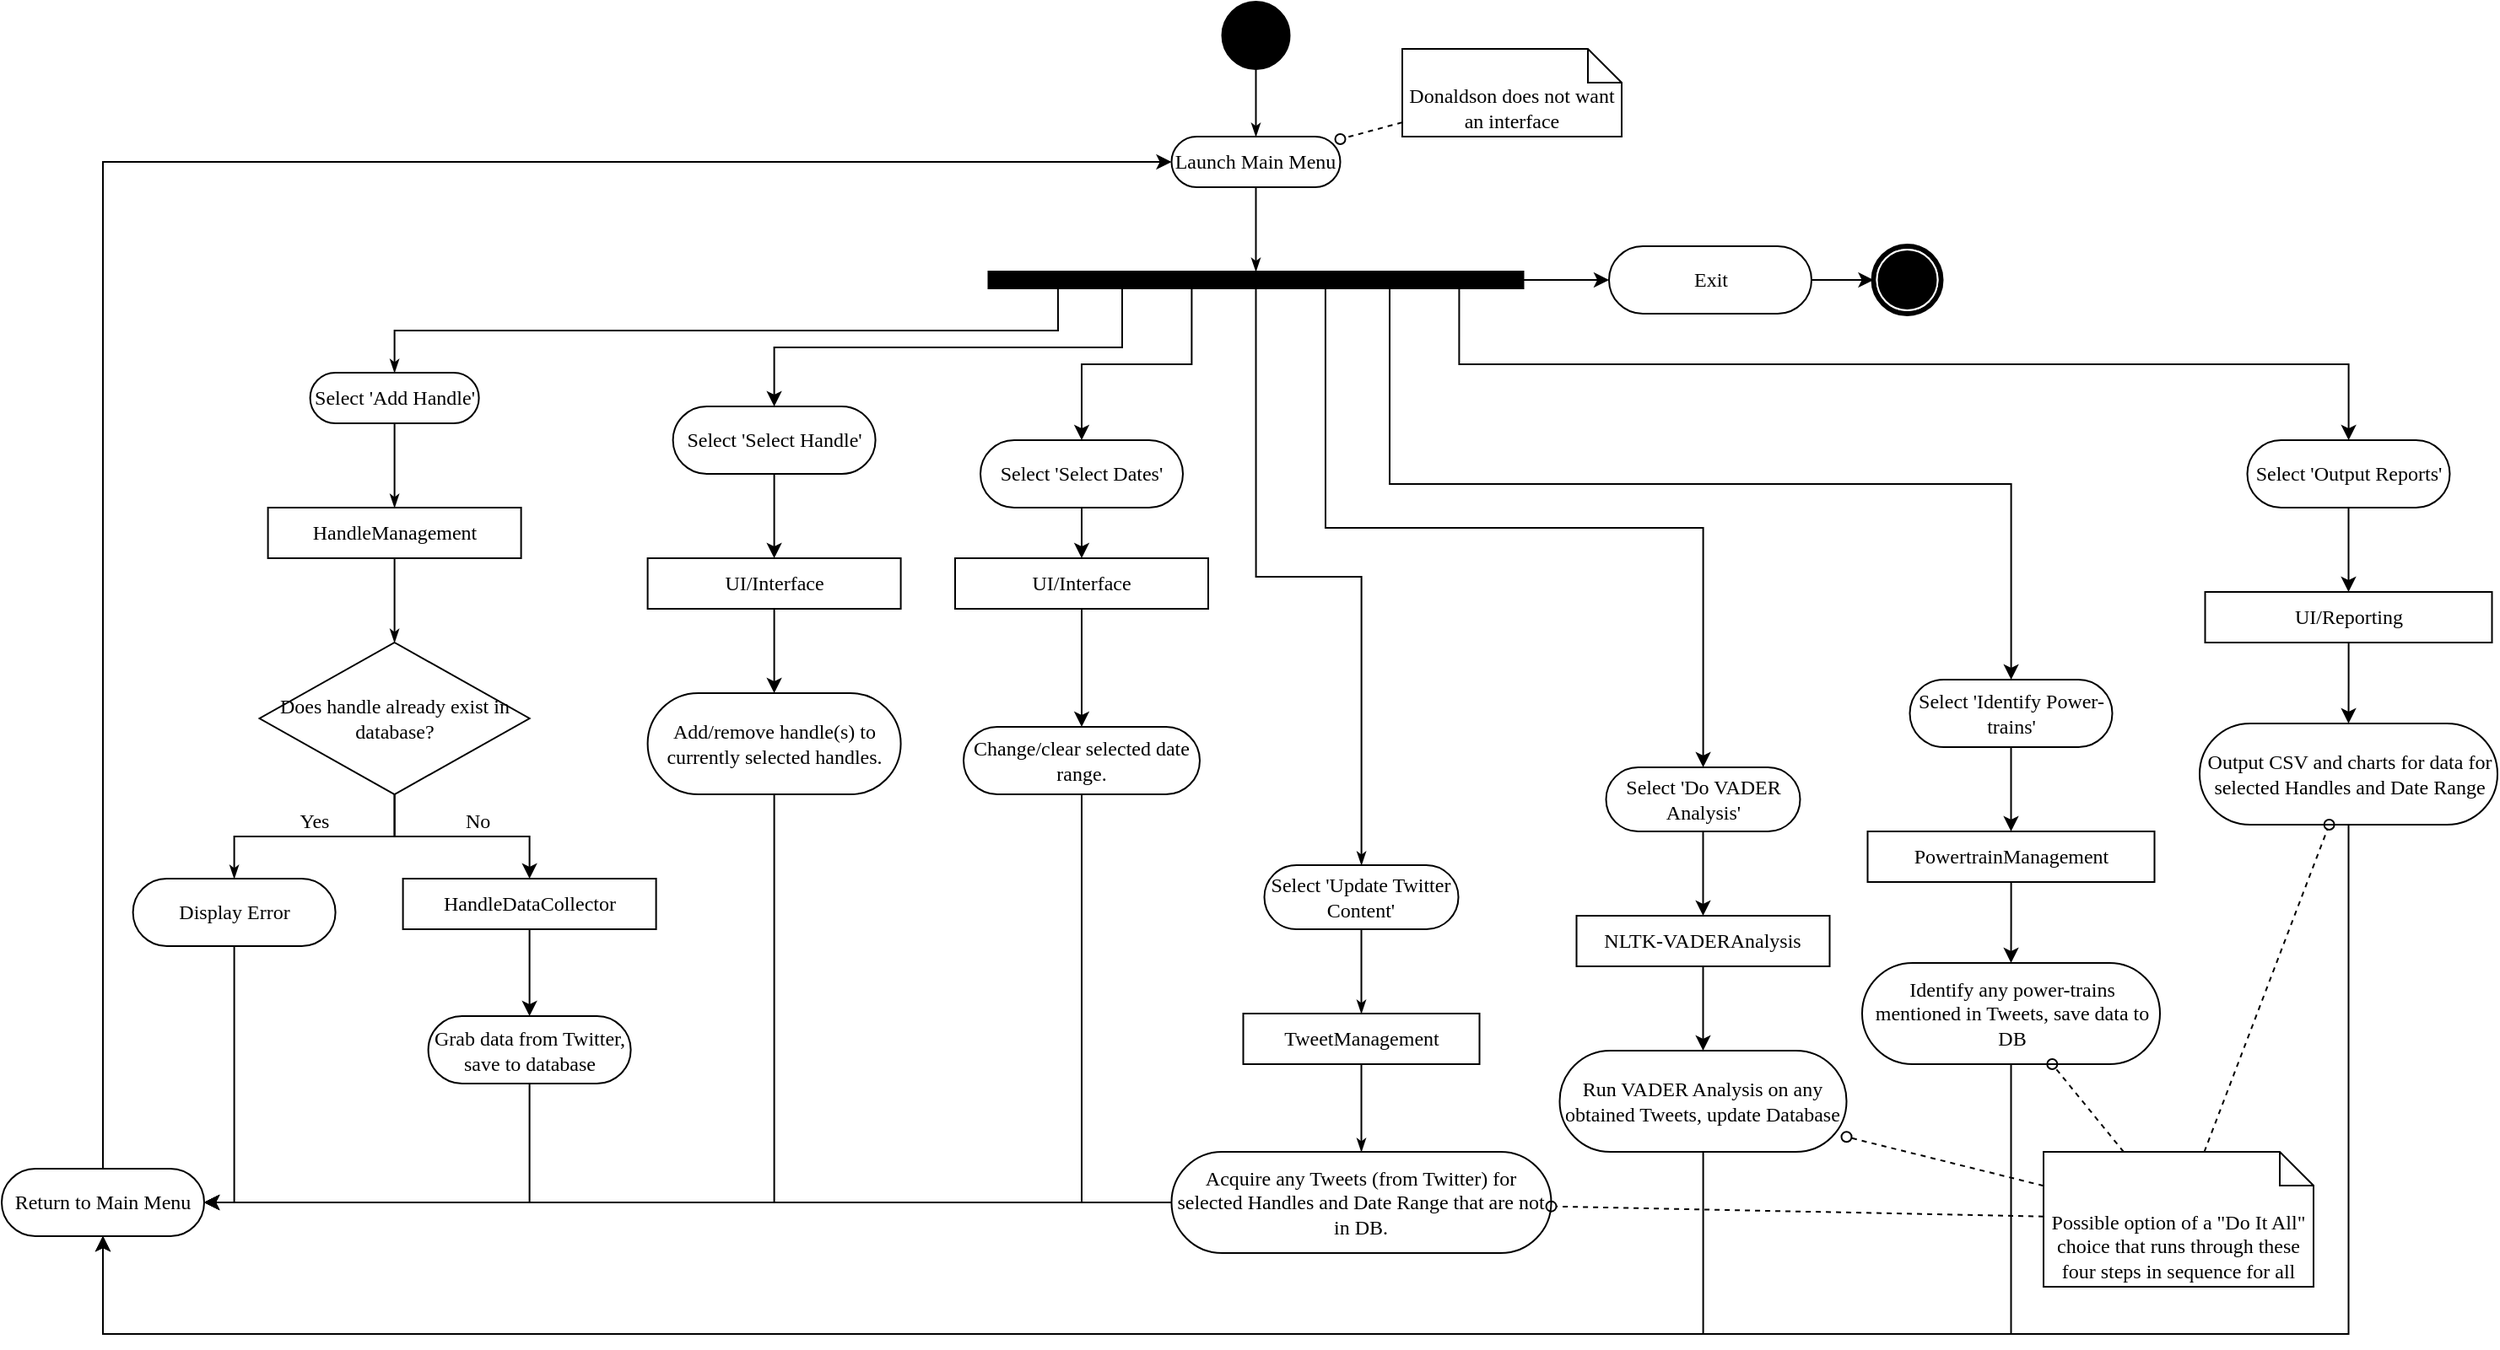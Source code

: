 <mxfile version="20.5.1" type="github">
  <diagram name="Page-1" id="e7e014a7-5840-1c2e-5031-d8a46d1fe8dd">
    <mxGraphModel dx="1673" dy="81" grid="1" gridSize="10" guides="1" tooltips="1" connect="1" arrows="1" fold="1" page="1" pageScale="1" pageWidth="1169" pageHeight="826" background="none" math="0" shadow="0">
      <root>
        <mxCell id="0" />
        <mxCell id="1" parent="0" />
        <mxCell id="K77NQn4tlEbst4PRUxcX-278" style="rounded=0;orthogonalLoop=1;jettySize=auto;html=1;fontFamily=Verdana;endArrow=oval;endFill=0;dashed=1;" edge="1" parent="1" source="K77NQn4tlEbst4PRUxcX-164" target="K77NQn4tlEbst4PRUxcX-174">
          <mxGeometry relative="1" as="geometry" />
        </mxCell>
        <mxCell id="K77NQn4tlEbst4PRUxcX-164" value="Donaldson does not want an interface" style="shape=note;whiteSpace=wrap;html=1;rounded=0;shadow=0;comic=0;labelBackgroundColor=none;strokeWidth=1;fontFamily=Verdana;fontSize=12;align=center;size=20;labelPosition=center;verticalLabelPosition=middle;verticalAlign=bottom;" vertex="1" parent="1">
          <mxGeometry x="970" y="988" width="130" height="52" as="geometry" />
        </mxCell>
        <mxCell id="K77NQn4tlEbst4PRUxcX-165" style="edgeStyle=orthogonalEdgeStyle;rounded=0;html=1;entryX=0.5;entryY=0;labelBackgroundColor=none;startArrow=none;startFill=0;startSize=5;endArrow=classicThin;endFill=1;endSize=5;jettySize=auto;orthogonalLoop=1;strokeWidth=1;fontFamily=Verdana;fontSize=12" edge="1" parent="1" source="K77NQn4tlEbst4PRUxcX-174" target="K77NQn4tlEbst4PRUxcX-200">
          <mxGeometry relative="1" as="geometry" />
        </mxCell>
        <mxCell id="K77NQn4tlEbst4PRUxcX-166" style="edgeStyle=orthogonalEdgeStyle;rounded=0;html=1;exitX=0.5;exitY=1;labelBackgroundColor=none;startArrow=none;startFill=0;startSize=5;endArrow=classicThin;endFill=1;endSize=5;jettySize=auto;orthogonalLoop=1;strokeWidth=1;fontFamily=Verdana;fontSize=12;exitDx=0;exitDy=0;exitPerimeter=0;" edge="1" parent="1" source="K77NQn4tlEbst4PRUxcX-200" target="K77NQn4tlEbst4PRUxcX-176">
          <mxGeometry relative="1" as="geometry" />
        </mxCell>
        <mxCell id="K77NQn4tlEbst4PRUxcX-167" style="edgeStyle=orthogonalEdgeStyle;rounded=0;html=1;exitX=0.13;exitY=1;entryX=0.5;entryY=0;labelBackgroundColor=none;startArrow=none;startFill=0;startSize=5;endArrow=classicThin;endFill=1;endSize=5;jettySize=auto;orthogonalLoop=1;strokeWidth=1;fontFamily=Verdana;fontSize=12;exitDx=0;exitDy=0;exitPerimeter=0;" edge="1" parent="1" source="K77NQn4tlEbst4PRUxcX-200" target="K77NQn4tlEbst4PRUxcX-216">
          <mxGeometry relative="1" as="geometry" />
        </mxCell>
        <mxCell id="K77NQn4tlEbst4PRUxcX-169" value="Yes" style="edgeStyle=orthogonalEdgeStyle;rounded=0;labelBackgroundColor=none;startArrow=none;startFill=0;startSize=5;endArrow=classicThin;endFill=1;endSize=5;jettySize=auto;orthogonalLoop=1;strokeWidth=1;fontFamily=Verdana;fontSize=12;html=1;verticalAlign=bottom;" edge="1" parent="1" source="K77NQn4tlEbst4PRUxcX-217" target="K77NQn4tlEbst4PRUxcX-228">
          <mxGeometry relative="1" as="geometry">
            <mxPoint x="60" y="430" as="targetPoint" />
          </mxGeometry>
        </mxCell>
        <mxCell id="K77NQn4tlEbst4PRUxcX-172" style="edgeStyle=orthogonalEdgeStyle;rounded=0;html=1;labelBackgroundColor=none;startArrow=none;startFill=0;startSize=5;endArrow=classicThin;endFill=1;endSize=5;jettySize=auto;orthogonalLoop=1;strokeWidth=1;fontFamily=Verdana;fontSize=12" edge="1" parent="1" source="K77NQn4tlEbst4PRUxcX-173" target="K77NQn4tlEbst4PRUxcX-174">
          <mxGeometry relative="1" as="geometry" />
        </mxCell>
        <mxCell id="K77NQn4tlEbst4PRUxcX-173" value="" style="ellipse;whiteSpace=wrap;html=1;rounded=0;shadow=0;comic=0;labelBackgroundColor=none;strokeWidth=1;fillColor=#000000;fontFamily=Verdana;fontSize=12;align=center;" vertex="1" parent="1">
          <mxGeometry x="863.25" y="960" width="40" height="40" as="geometry" />
        </mxCell>
        <mxCell id="K77NQn4tlEbst4PRUxcX-174" value="Launch Main Menu" style="rounded=1;whiteSpace=wrap;html=1;shadow=0;comic=0;labelBackgroundColor=none;strokeWidth=1;fontFamily=Verdana;fontSize=12;align=center;arcSize=50;" vertex="1" parent="1">
          <mxGeometry x="833.25" y="1040" width="100" height="30" as="geometry" />
        </mxCell>
        <mxCell id="K77NQn4tlEbst4PRUxcX-175" style="rounded=0;html=1;labelBackgroundColor=none;startArrow=none;startFill=0;startSize=5;endArrow=classicThin;endFill=1;endSize=5;jettySize=auto;orthogonalLoop=1;strokeWidth=1;fontFamily=Verdana;fontSize=12" edge="1" parent="1" source="K77NQn4tlEbst4PRUxcX-176" target="K77NQn4tlEbst4PRUxcX-180">
          <mxGeometry relative="1" as="geometry" />
        </mxCell>
        <mxCell id="K77NQn4tlEbst4PRUxcX-176" value="Select &#39;Update Twitter Content&#39;" style="rounded=1;whiteSpace=wrap;html=1;shadow=0;comic=0;labelBackgroundColor=none;strokeWidth=1;fontFamily=Verdana;fontSize=12;align=center;arcSize=50;" vertex="1" parent="1">
          <mxGeometry x="888.25" y="1472" width="115" height="38" as="geometry" />
        </mxCell>
        <mxCell id="K77NQn4tlEbst4PRUxcX-282" style="edgeStyle=orthogonalEdgeStyle;rounded=0;orthogonalLoop=1;jettySize=auto;html=1;fontFamily=Verdana;fontSize=12;endArrow=classic;endFill=1;" edge="1" parent="1" source="K77NQn4tlEbst4PRUxcX-178" target="K77NQn4tlEbst4PRUxcX-241">
          <mxGeometry relative="1" as="geometry" />
        </mxCell>
        <mxCell id="K77NQn4tlEbst4PRUxcX-178" value="Acquire any Tweets (from Twitter) for selected Handles and Date Range that are not in DB." style="rounded=1;whiteSpace=wrap;html=1;shadow=0;comic=0;labelBackgroundColor=none;strokeWidth=1;fontFamily=Verdana;fontSize=12;align=center;arcSize=50;" vertex="1" parent="1">
          <mxGeometry x="833.25" y="1642" width="225" height="60" as="geometry" />
        </mxCell>
        <mxCell id="K77NQn4tlEbst4PRUxcX-179" style="edgeStyle=orthogonalEdgeStyle;rounded=0;html=1;labelBackgroundColor=none;startArrow=none;startFill=0;startSize=5;endArrow=classicThin;endFill=1;endSize=5;jettySize=auto;orthogonalLoop=1;strokeWidth=1;fontFamily=Verdana;fontSize=12" edge="1" parent="1" source="K77NQn4tlEbst4PRUxcX-180" target="K77NQn4tlEbst4PRUxcX-178">
          <mxGeometry relative="1" as="geometry" />
        </mxCell>
        <mxCell id="K77NQn4tlEbst4PRUxcX-180" value="TweetManagement" style="rounded=0;whiteSpace=wrap;html=1;shadow=0;comic=0;labelBackgroundColor=none;strokeWidth=1;fontFamily=Verdana;fontSize=12;align=center;arcSize=50;" vertex="1" parent="1">
          <mxGeometry x="875.75" y="1560" width="140" height="30" as="geometry" />
        </mxCell>
        <mxCell id="K77NQn4tlEbst4PRUxcX-188" value="" style="shape=mxgraph.bpmn.shape;html=1;verticalLabelPosition=bottom;labelBackgroundColor=#ffffff;verticalAlign=top;perimeter=ellipsePerimeter;outline=end;symbol=terminate;rounded=0;shadow=0;comic=0;strokeWidth=1;fontFamily=Verdana;fontSize=12;align=center;" vertex="1" parent="1">
          <mxGeometry x="1249.25" y="1105" width="40" height="40" as="geometry" />
        </mxCell>
        <mxCell id="K77NQn4tlEbst4PRUxcX-227" style="edgeStyle=orthogonalEdgeStyle;rounded=0;orthogonalLoop=1;jettySize=auto;html=1;exitX=0.25;exitY=1;exitDx=0;exitDy=0;exitPerimeter=0;" edge="1" parent="1" source="K77NQn4tlEbst4PRUxcX-200" target="K77NQn4tlEbst4PRUxcX-225">
          <mxGeometry relative="1" as="geometry" />
        </mxCell>
        <mxCell id="K77NQn4tlEbst4PRUxcX-246" style="edgeStyle=orthogonalEdgeStyle;rounded=0;orthogonalLoop=1;jettySize=auto;html=1;exitX=0.38;exitY=1;exitDx=0;exitDy=0;exitPerimeter=0;fontFamily=Verdana;endArrow=classic;endFill=1;" edge="1" parent="1" source="K77NQn4tlEbst4PRUxcX-200" target="K77NQn4tlEbst4PRUxcX-245">
          <mxGeometry relative="1" as="geometry" />
        </mxCell>
        <mxCell id="K77NQn4tlEbst4PRUxcX-260" style="edgeStyle=orthogonalEdgeStyle;rounded=0;orthogonalLoop=1;jettySize=auto;html=1;exitX=0.63;exitY=1;exitDx=0;exitDy=0;exitPerimeter=0;fontFamily=Verdana;endArrow=classic;endFill=1;" edge="1" parent="1" source="K77NQn4tlEbst4PRUxcX-200" target="K77NQn4tlEbst4PRUxcX-259">
          <mxGeometry relative="1" as="geometry" />
        </mxCell>
        <mxCell id="K77NQn4tlEbst4PRUxcX-263" style="edgeStyle=orthogonalEdgeStyle;rounded=0;orthogonalLoop=1;jettySize=auto;html=1;exitX=0.75;exitY=1;exitDx=0;exitDy=0;exitPerimeter=0;fontFamily=Verdana;endArrow=classic;endFill=1;" edge="1" parent="1" source="K77NQn4tlEbst4PRUxcX-200" target="K77NQn4tlEbst4PRUxcX-264">
          <mxGeometry relative="1" as="geometry">
            <mxPoint x="820" y="252" as="targetPoint" />
          </mxGeometry>
        </mxCell>
        <mxCell id="K77NQn4tlEbst4PRUxcX-275" style="edgeStyle=orthogonalEdgeStyle;rounded=0;orthogonalLoop=1;jettySize=auto;html=1;exitX=0.88;exitY=1;exitDx=0;exitDy=0;exitPerimeter=0;fontFamily=Verdana;endArrow=classic;endFill=1;" edge="1" parent="1" source="K77NQn4tlEbst4PRUxcX-200" target="K77NQn4tlEbst4PRUxcX-274">
          <mxGeometry relative="1" as="geometry" />
        </mxCell>
        <mxCell id="K77NQn4tlEbst4PRUxcX-287" style="edgeStyle=orthogonalEdgeStyle;rounded=0;orthogonalLoop=1;jettySize=auto;html=1;exitX=1;exitY=0.5;exitDx=0;exitDy=0;exitPerimeter=0;fontFamily=Verdana;fontSize=12;endArrow=classic;endFill=1;" edge="1" parent="1" source="K77NQn4tlEbst4PRUxcX-200" target="K77NQn4tlEbst4PRUxcX-286">
          <mxGeometry relative="1" as="geometry" />
        </mxCell>
        <mxCell id="K77NQn4tlEbst4PRUxcX-200" value="" style="whiteSpace=wrap;html=1;rounded=0;shadow=0;comic=0;labelBackgroundColor=none;strokeWidth=1;fillColor=#000000;fontFamily=Verdana;fontSize=12;align=center;rotation=0;points=[[0,0,0,0,0],[0,0.3,0,0,0],[0,0.5,0,0,0],[0,0.7,0,0,0],[0,1,0,0,0],[0.13,0,0,0,0],[0.13,1,0,0,0],[0.25,0,0,0,0],[0.25,1,0,0,0],[0.38,0,0,0,0],[0.38,1,0,0,0],[0.5,0,0,0,0],[0.5,1,0,0,0],[0.63,0,0,0,0],[0.63,1,0,0,0],[0.75,0,0,0,0],[0.75,1,0,0,0],[0.88,0,0,0,0],[0.88,1,0,0,0],[1,0,0,0,0],[1,0.3,0,0,0],[1,0.5,0,0,0],[1,0.8,0,0,0],[1,1,0,0,0]];" vertex="1" parent="1">
          <mxGeometry x="724.75" y="1120" width="317" height="10" as="geometry" />
        </mxCell>
        <mxCell id="K77NQn4tlEbst4PRUxcX-233" style="edgeStyle=orthogonalEdgeStyle;rounded=0;orthogonalLoop=1;jettySize=auto;html=1;fontFamily=Verdana;endArrow=classic;endFill=1;" edge="1" parent="1" source="K77NQn4tlEbst4PRUxcX-206" target="K77NQn4tlEbst4PRUxcX-230">
          <mxGeometry relative="1" as="geometry" />
        </mxCell>
        <mxCell id="K77NQn4tlEbst4PRUxcX-206" value="HandleDataCollector" style="rounded=0;whiteSpace=wrap;html=1;shadow=0;comic=0;labelBackgroundColor=none;strokeWidth=1;fontFamily=Verdana;fontSize=12;align=center;arcSize=50;" vertex="1" parent="1">
          <mxGeometry x="377.8" y="1480" width="150" height="30" as="geometry" />
        </mxCell>
        <mxCell id="K77NQn4tlEbst4PRUxcX-215" style="edgeStyle=none;rounded=0;html=1;labelBackgroundColor=none;startArrow=none;startFill=0;startSize=5;endArrow=classicThin;endFill=1;endSize=5;jettySize=auto;orthogonalLoop=1;strokeWidth=1;fontFamily=Verdana;fontSize=12" edge="1" parent="1" source="K77NQn4tlEbst4PRUxcX-216" target="K77NQn4tlEbst4PRUxcX-219">
          <mxGeometry relative="1" as="geometry" />
        </mxCell>
        <mxCell id="K77NQn4tlEbst4PRUxcX-216" value="Select &#39;Add Handle&#39;" style="rounded=1;whiteSpace=wrap;html=1;shadow=0;comic=0;labelBackgroundColor=none;strokeWidth=1;fontFamily=Verdana;fontSize=12;align=center;arcSize=50;" vertex="1" parent="1">
          <mxGeometry x="322.8" y="1180" width="100" height="30" as="geometry" />
        </mxCell>
        <mxCell id="K77NQn4tlEbst4PRUxcX-231" value="No" style="edgeStyle=orthogonalEdgeStyle;rounded=0;orthogonalLoop=1;jettySize=auto;html=1;endArrow=classic;endFill=1;fontFamily=Verdana;verticalAlign=bottom;align=left;fontSize=12;" edge="1" parent="1" source="K77NQn4tlEbst4PRUxcX-217" target="K77NQn4tlEbst4PRUxcX-206">
          <mxGeometry relative="1" as="geometry" />
        </mxCell>
        <mxCell id="K77NQn4tlEbst4PRUxcX-217" value="Does handle already exist in database?" style="rhombus;shadow=0;fontFamily=Verdana;fontSize=12;fontColor=rgb(0, 0, 0);align=center;strokeColor=rgb(0, 0, 0);strokeWidth=1;fillColor=rgb(255, 255, 255);html=1;comic=0;whiteSpace=wrap;" vertex="1" parent="1">
          <mxGeometry x="292.8" y="1340" width="160" height="90" as="geometry" />
        </mxCell>
        <mxCell id="K77NQn4tlEbst4PRUxcX-218" style="edgeStyle=orthogonalEdgeStyle;rounded=0;html=1;labelBackgroundColor=none;startArrow=none;startFill=0;startSize=5;endArrow=classicThin;endFill=1;endSize=5;jettySize=auto;orthogonalLoop=1;strokeWidth=1;fontFamily=Verdana;fontSize=12" edge="1" parent="1" source="K77NQn4tlEbst4PRUxcX-219" target="K77NQn4tlEbst4PRUxcX-217">
          <mxGeometry relative="1" as="geometry" />
        </mxCell>
        <mxCell id="K77NQn4tlEbst4PRUxcX-219" value="&lt;div&gt;HandleManagement&lt;/div&gt;" style="rounded=0;whiteSpace=wrap;html=1;shadow=0;comic=0;labelBackgroundColor=none;strokeWidth=1;fontFamily=Verdana;fontSize=12;align=center;arcSize=50;" vertex="1" parent="1">
          <mxGeometry x="297.8" y="1260" width="150" height="30" as="geometry" />
        </mxCell>
        <mxCell id="K77NQn4tlEbst4PRUxcX-238" style="edgeStyle=orthogonalEdgeStyle;rounded=0;orthogonalLoop=1;jettySize=auto;html=1;fontFamily=Verdana;endArrow=classic;endFill=1;" edge="1" parent="1" source="K77NQn4tlEbst4PRUxcX-225" target="K77NQn4tlEbst4PRUxcX-237">
          <mxGeometry relative="1" as="geometry" />
        </mxCell>
        <mxCell id="K77NQn4tlEbst4PRUxcX-225" value="Select &#39;Select Handle&#39;" style="rounded=1;whiteSpace=wrap;html=1;shadow=0;comic=0;labelBackgroundColor=none;strokeWidth=1;fontFamily=Verdana;fontSize=12;align=center;arcSize=50;" vertex="1" parent="1">
          <mxGeometry x="537.8" y="1200" width="120" height="40" as="geometry" />
        </mxCell>
        <mxCell id="K77NQn4tlEbst4PRUxcX-243" style="edgeStyle=orthogonalEdgeStyle;rounded=0;orthogonalLoop=1;jettySize=auto;html=1;fontFamily=Verdana;endArrow=classic;endFill=1;" edge="1" parent="1" source="K77NQn4tlEbst4PRUxcX-228" target="K77NQn4tlEbst4PRUxcX-241">
          <mxGeometry relative="1" as="geometry">
            <Array as="points">
              <mxPoint x="278" y="1672" />
            </Array>
          </mxGeometry>
        </mxCell>
        <mxCell id="K77NQn4tlEbst4PRUxcX-228" value="Display Error" style="rounded=1;whiteSpace=wrap;html=1;shadow=0;comic=0;labelBackgroundColor=none;strokeWidth=1;fontFamily=Verdana;fontSize=12;align=center;arcSize=50;" vertex="1" parent="1">
          <mxGeometry x="217.8" y="1480" width="120" height="40" as="geometry" />
        </mxCell>
        <mxCell id="K77NQn4tlEbst4PRUxcX-234" style="edgeStyle=orthogonalEdgeStyle;rounded=0;orthogonalLoop=1;jettySize=auto;html=1;fontFamily=Verdana;endArrow=classic;endFill=1;" edge="1" parent="1" source="K77NQn4tlEbst4PRUxcX-230" target="K77NQn4tlEbst4PRUxcX-241">
          <mxGeometry relative="1" as="geometry">
            <mxPoint x="-300" y="30" as="targetPoint" />
            <Array as="points">
              <mxPoint x="453" y="1672" />
            </Array>
          </mxGeometry>
        </mxCell>
        <mxCell id="K77NQn4tlEbst4PRUxcX-230" value="Grab data from Twitter, save to database" style="rounded=1;whiteSpace=wrap;html=1;shadow=0;comic=0;labelBackgroundColor=none;strokeWidth=1;fontFamily=Verdana;fontSize=12;align=center;arcSize=50;" vertex="1" parent="1">
          <mxGeometry x="392.8" y="1561.5" width="120" height="40" as="geometry" />
        </mxCell>
        <mxCell id="K77NQn4tlEbst4PRUxcX-240" style="edgeStyle=orthogonalEdgeStyle;rounded=0;orthogonalLoop=1;jettySize=auto;html=1;fontFamily=Verdana;endArrow=classic;endFill=1;" edge="1" parent="1" source="K77NQn4tlEbst4PRUxcX-237" target="K77NQn4tlEbst4PRUxcX-239">
          <mxGeometry relative="1" as="geometry" />
        </mxCell>
        <mxCell id="K77NQn4tlEbst4PRUxcX-237" value="UI/Interface" style="rounded=0;whiteSpace=wrap;html=1;shadow=0;comic=0;labelBackgroundColor=none;strokeWidth=1;fontFamily=Verdana;fontSize=12;align=center;arcSize=50;" vertex="1" parent="1">
          <mxGeometry x="522.8" y="1290" width="150" height="30" as="geometry" />
        </mxCell>
        <mxCell id="K77NQn4tlEbst4PRUxcX-242" style="edgeStyle=orthogonalEdgeStyle;rounded=0;orthogonalLoop=1;jettySize=auto;html=1;fontFamily=Verdana;endArrow=classic;endFill=1;" edge="1" parent="1" source="K77NQn4tlEbst4PRUxcX-239" target="K77NQn4tlEbst4PRUxcX-241">
          <mxGeometry relative="1" as="geometry">
            <Array as="points">
              <mxPoint x="598" y="1672" />
            </Array>
          </mxGeometry>
        </mxCell>
        <mxCell id="K77NQn4tlEbst4PRUxcX-239" value="&lt;div&gt;Add/remove handle(s) to currently selected handles.&lt;/div&gt;" style="rounded=1;whiteSpace=wrap;html=1;shadow=0;comic=0;labelBackgroundColor=none;strokeWidth=1;fontFamily=Verdana;fontSize=12;align=center;arcSize=50;" vertex="1" parent="1">
          <mxGeometry x="522.8" y="1370" width="150" height="60" as="geometry" />
        </mxCell>
        <mxCell id="K77NQn4tlEbst4PRUxcX-244" style="edgeStyle=orthogonalEdgeStyle;rounded=0;orthogonalLoop=1;jettySize=auto;html=1;fontFamily=Verdana;endArrow=classic;endFill=1;" edge="1" parent="1" source="K77NQn4tlEbst4PRUxcX-241" target="K77NQn4tlEbst4PRUxcX-174">
          <mxGeometry relative="1" as="geometry">
            <Array as="points">
              <mxPoint x="200" y="1055" />
            </Array>
          </mxGeometry>
        </mxCell>
        <mxCell id="K77NQn4tlEbst4PRUxcX-241" value="Return to Main Menu" style="rounded=1;whiteSpace=wrap;html=1;shadow=0;comic=0;labelBackgroundColor=none;strokeWidth=1;fontFamily=Verdana;fontSize=12;align=center;arcSize=50;" vertex="1" parent="1">
          <mxGeometry x="140.0" y="1652" width="120" height="40" as="geometry" />
        </mxCell>
        <mxCell id="K77NQn4tlEbst4PRUxcX-291" style="edgeStyle=orthogonalEdgeStyle;rounded=0;orthogonalLoop=1;jettySize=auto;html=1;fontFamily=Verdana;fontSize=12;endArrow=classic;endFill=1;" edge="1" parent="1" source="K77NQn4tlEbst4PRUxcX-245" target="K77NQn4tlEbst4PRUxcX-290">
          <mxGeometry relative="1" as="geometry" />
        </mxCell>
        <mxCell id="K77NQn4tlEbst4PRUxcX-245" value="Select &#39;Select Dates&#39;" style="rounded=1;whiteSpace=wrap;html=1;shadow=0;comic=0;labelBackgroundColor=none;strokeWidth=1;fontFamily=Verdana;fontSize=12;align=center;arcSize=50;" vertex="1" parent="1">
          <mxGeometry x="720" y="1220" width="120" height="40" as="geometry" />
        </mxCell>
        <mxCell id="K77NQn4tlEbst4PRUxcX-283" style="edgeStyle=orthogonalEdgeStyle;rounded=0;orthogonalLoop=1;jettySize=auto;html=1;fontFamily=Verdana;fontSize=12;endArrow=classic;endFill=1;" edge="1" parent="1" source="K77NQn4tlEbst4PRUxcX-247" target="K77NQn4tlEbst4PRUxcX-241">
          <mxGeometry relative="1" as="geometry">
            <Array as="points">
              <mxPoint x="200" y="1750" />
            </Array>
          </mxGeometry>
        </mxCell>
        <mxCell id="K77NQn4tlEbst4PRUxcX-247" value="Run VADER Analysis on any obtained Tweets, update Database" style="rounded=1;whiteSpace=wrap;html=1;shadow=0;comic=0;labelBackgroundColor=none;strokeWidth=1;fontFamily=Verdana;fontSize=12;align=center;arcSize=50;" vertex="1" parent="1">
          <mxGeometry x="1063.25" y="1582" width="170" height="60" as="geometry" />
        </mxCell>
        <mxCell id="K77NQn4tlEbst4PRUxcX-284" style="edgeStyle=orthogonalEdgeStyle;rounded=0;orthogonalLoop=1;jettySize=auto;html=1;fontFamily=Verdana;fontSize=12;endArrow=classic;endFill=1;" edge="1" parent="1" source="K77NQn4tlEbst4PRUxcX-249" target="K77NQn4tlEbst4PRUxcX-241">
          <mxGeometry relative="1" as="geometry">
            <Array as="points">
              <mxPoint x="1331" y="1750" />
              <mxPoint x="200" y="1750" />
            </Array>
          </mxGeometry>
        </mxCell>
        <mxCell id="K77NQn4tlEbst4PRUxcX-249" value="Identify any power-trains mentioned in Tweets, save data to DB" style="rounded=1;whiteSpace=wrap;html=1;shadow=0;comic=0;labelBackgroundColor=none;strokeWidth=1;fontFamily=Verdana;fontSize=12;align=center;arcSize=50;" vertex="1" parent="1">
          <mxGeometry x="1242.5" y="1530" width="176.5" height="60" as="geometry" />
        </mxCell>
        <mxCell id="K77NQn4tlEbst4PRUxcX-252" style="edgeStyle=orthogonalEdgeStyle;rounded=0;orthogonalLoop=1;jettySize=auto;html=1;fontFamily=Verdana;endArrow=classic;endFill=1;" edge="1" parent="1" source="K77NQn4tlEbst4PRUxcX-250" target="K77NQn4tlEbst4PRUxcX-247">
          <mxGeometry relative="1" as="geometry" />
        </mxCell>
        <mxCell id="K77NQn4tlEbst4PRUxcX-250" value="&lt;div&gt;NLTK-VADERAnalysis&lt;/div&gt;" style="rounded=0;whiteSpace=wrap;html=1;shadow=0;comic=0;labelBackgroundColor=none;strokeWidth=1;fontFamily=Verdana;fontSize=12;align=center;arcSize=50;" vertex="1" parent="1">
          <mxGeometry x="1073.25" y="1502" width="150" height="30" as="geometry" />
        </mxCell>
        <mxCell id="K77NQn4tlEbst4PRUxcX-266" style="edgeStyle=orthogonalEdgeStyle;rounded=0;orthogonalLoop=1;jettySize=auto;html=1;fontFamily=Verdana;endArrow=classic;endFill=1;" edge="1" parent="1" source="K77NQn4tlEbst4PRUxcX-254" target="K77NQn4tlEbst4PRUxcX-249">
          <mxGeometry relative="1" as="geometry" />
        </mxCell>
        <mxCell id="K77NQn4tlEbst4PRUxcX-254" value="PowertrainManagement" style="rounded=0;whiteSpace=wrap;html=1;shadow=0;comic=0;labelBackgroundColor=none;strokeWidth=1;fontFamily=Verdana;fontSize=12;align=center;arcSize=50;" vertex="1" parent="1">
          <mxGeometry x="1245.75" y="1452" width="170" height="30" as="geometry" />
        </mxCell>
        <mxCell id="K77NQn4tlEbst4PRUxcX-261" style="edgeStyle=orthogonalEdgeStyle;rounded=0;orthogonalLoop=1;jettySize=auto;html=1;fontFamily=Verdana;endArrow=classic;endFill=1;" edge="1" parent="1" source="K77NQn4tlEbst4PRUxcX-259" target="K77NQn4tlEbst4PRUxcX-250">
          <mxGeometry relative="1" as="geometry" />
        </mxCell>
        <mxCell id="K77NQn4tlEbst4PRUxcX-259" value="Select &#39;Do VADER Analysis&#39;" style="rounded=1;whiteSpace=wrap;html=1;shadow=0;comic=0;labelBackgroundColor=none;strokeWidth=1;fontFamily=Verdana;fontSize=12;align=center;arcSize=50;" vertex="1" parent="1">
          <mxGeometry x="1090.75" y="1414" width="115" height="38" as="geometry" />
        </mxCell>
        <mxCell id="K77NQn4tlEbst4PRUxcX-265" style="edgeStyle=orthogonalEdgeStyle;rounded=0;orthogonalLoop=1;jettySize=auto;html=1;fontFamily=Verdana;endArrow=classic;endFill=1;" edge="1" parent="1" source="K77NQn4tlEbst4PRUxcX-264" target="K77NQn4tlEbst4PRUxcX-254">
          <mxGeometry relative="1" as="geometry" />
        </mxCell>
        <mxCell id="K77NQn4tlEbst4PRUxcX-264" value="Select &#39;Identify Power-trains&#39;" style="rounded=1;whiteSpace=wrap;html=1;shadow=0;comic=0;labelBackgroundColor=none;strokeWidth=1;fontFamily=Verdana;fontSize=12;align=center;arcSize=50;fillColor=default;" vertex="1" parent="1">
          <mxGeometry x="1270.75" y="1362" width="120" height="40" as="geometry" />
        </mxCell>
        <mxCell id="K77NQn4tlEbst4PRUxcX-285" style="edgeStyle=orthogonalEdgeStyle;rounded=0;orthogonalLoop=1;jettySize=auto;html=1;fontFamily=Verdana;fontSize=12;endArrow=classic;endFill=1;" edge="1" parent="1" source="K77NQn4tlEbst4PRUxcX-270" target="K77NQn4tlEbst4PRUxcX-241">
          <mxGeometry relative="1" as="geometry">
            <Array as="points">
              <mxPoint x="1531" y="1750" />
              <mxPoint x="200" y="1750" />
            </Array>
          </mxGeometry>
        </mxCell>
        <mxCell id="K77NQn4tlEbst4PRUxcX-270" value="Output CSV and charts for data for selected Handles and Date Range" style="rounded=1;whiteSpace=wrap;html=1;shadow=0;comic=0;labelBackgroundColor=none;strokeWidth=1;fontFamily=Verdana;fontSize=12;align=center;arcSize=50;" vertex="1" parent="1">
          <mxGeometry x="1442.5" y="1388" width="176.5" height="60" as="geometry" />
        </mxCell>
        <mxCell id="K77NQn4tlEbst4PRUxcX-271" style="edgeStyle=orthogonalEdgeStyle;rounded=0;orthogonalLoop=1;jettySize=auto;html=1;fontFamily=Verdana;endArrow=classic;endFill=1;" edge="1" parent="1" source="K77NQn4tlEbst4PRUxcX-272" target="K77NQn4tlEbst4PRUxcX-270">
          <mxGeometry relative="1" as="geometry" />
        </mxCell>
        <mxCell id="K77NQn4tlEbst4PRUxcX-272" value="UI/Reporting" style="rounded=0;whiteSpace=wrap;html=1;shadow=0;comic=0;labelBackgroundColor=none;strokeWidth=1;fontFamily=Verdana;fontSize=12;align=center;arcSize=50;" vertex="1" parent="1">
          <mxGeometry x="1445.75" y="1310" width="170" height="30" as="geometry" />
        </mxCell>
        <mxCell id="K77NQn4tlEbst4PRUxcX-273" style="edgeStyle=orthogonalEdgeStyle;rounded=0;orthogonalLoop=1;jettySize=auto;html=1;fontFamily=Verdana;endArrow=classic;endFill=1;" edge="1" parent="1" source="K77NQn4tlEbst4PRUxcX-274" target="K77NQn4tlEbst4PRUxcX-272">
          <mxGeometry relative="1" as="geometry" />
        </mxCell>
        <mxCell id="K77NQn4tlEbst4PRUxcX-274" value="Select &#39;Output Reports&#39;" style="rounded=1;whiteSpace=wrap;html=1;shadow=0;comic=0;labelBackgroundColor=none;strokeWidth=1;fontFamily=Verdana;fontSize=12;align=center;arcSize=50;fillColor=default;" vertex="1" parent="1">
          <mxGeometry x="1470.75" y="1220" width="120" height="40" as="geometry" />
        </mxCell>
        <mxCell id="K77NQn4tlEbst4PRUxcX-288" style="edgeStyle=orthogonalEdgeStyle;rounded=0;orthogonalLoop=1;jettySize=auto;html=1;fontFamily=Verdana;fontSize=12;endArrow=classic;endFill=1;entryX=0;entryY=0.5;entryDx=0;entryDy=0;" edge="1" parent="1" source="K77NQn4tlEbst4PRUxcX-286" target="K77NQn4tlEbst4PRUxcX-188">
          <mxGeometry relative="1" as="geometry">
            <mxPoint x="1310" y="1130" as="targetPoint" />
          </mxGeometry>
        </mxCell>
        <mxCell id="K77NQn4tlEbst4PRUxcX-286" value="Exit" style="rounded=1;whiteSpace=wrap;html=1;shadow=0;comic=0;labelBackgroundColor=none;strokeWidth=1;fontFamily=Verdana;fontSize=12;align=center;arcSize=50;" vertex="1" parent="1">
          <mxGeometry x="1092.5" y="1105" width="120" height="40" as="geometry" />
        </mxCell>
        <mxCell id="K77NQn4tlEbst4PRUxcX-293" style="edgeStyle=orthogonalEdgeStyle;rounded=0;orthogonalLoop=1;jettySize=auto;html=1;fontFamily=Verdana;fontSize=12;endArrow=classic;endFill=1;" edge="1" parent="1" source="K77NQn4tlEbst4PRUxcX-289" target="K77NQn4tlEbst4PRUxcX-241">
          <mxGeometry relative="1" as="geometry">
            <Array as="points">
              <mxPoint x="780" y="1672" />
            </Array>
          </mxGeometry>
        </mxCell>
        <mxCell id="K77NQn4tlEbst4PRUxcX-289" value="Change/clear selected date range." style="rounded=1;whiteSpace=wrap;html=1;shadow=0;comic=0;labelBackgroundColor=none;strokeWidth=1;fontFamily=Verdana;fontSize=12;align=center;arcSize=50;" vertex="1" parent="1">
          <mxGeometry x="710" y="1390" width="140" height="40" as="geometry" />
        </mxCell>
        <mxCell id="K77NQn4tlEbst4PRUxcX-292" style="edgeStyle=orthogonalEdgeStyle;rounded=0;orthogonalLoop=1;jettySize=auto;html=1;fontFamily=Verdana;fontSize=12;endArrow=classic;endFill=1;" edge="1" parent="1" source="K77NQn4tlEbst4PRUxcX-290" target="K77NQn4tlEbst4PRUxcX-289">
          <mxGeometry relative="1" as="geometry" />
        </mxCell>
        <mxCell id="K77NQn4tlEbst4PRUxcX-290" value="UI/Interface" style="rounded=0;whiteSpace=wrap;html=1;shadow=0;comic=0;labelBackgroundColor=none;strokeWidth=1;fontFamily=Verdana;fontSize=12;align=center;arcSize=50;" vertex="1" parent="1">
          <mxGeometry x="705" y="1290" width="150" height="30" as="geometry" />
        </mxCell>
        <mxCell id="K77NQn4tlEbst4PRUxcX-295" style="rounded=0;orthogonalLoop=1;jettySize=auto;html=1;fontFamily=Verdana;fontSize=12;endArrow=oval;endFill=0;dashed=1;" edge="1" parent="1" source="K77NQn4tlEbst4PRUxcX-294" target="K77NQn4tlEbst4PRUxcX-270">
          <mxGeometry relative="1" as="geometry" />
        </mxCell>
        <mxCell id="K77NQn4tlEbst4PRUxcX-296" style="edgeStyle=none;rounded=0;orthogonalLoop=1;jettySize=auto;html=1;dashed=1;fontFamily=Verdana;fontSize=12;endArrow=oval;endFill=0;" edge="1" parent="1" source="K77NQn4tlEbst4PRUxcX-294" target="K77NQn4tlEbst4PRUxcX-249">
          <mxGeometry relative="1" as="geometry" />
        </mxCell>
        <mxCell id="K77NQn4tlEbst4PRUxcX-297" style="edgeStyle=none;rounded=0;orthogonalLoop=1;jettySize=auto;html=1;dashed=1;fontFamily=Verdana;fontSize=12;endArrow=oval;endFill=0;" edge="1" parent="1" source="K77NQn4tlEbst4PRUxcX-294" target="K77NQn4tlEbst4PRUxcX-247">
          <mxGeometry relative="1" as="geometry" />
        </mxCell>
        <mxCell id="K77NQn4tlEbst4PRUxcX-298" style="edgeStyle=none;rounded=0;orthogonalLoop=1;jettySize=auto;html=1;dashed=1;fontFamily=Verdana;fontSize=12;endArrow=oval;endFill=0;" edge="1" parent="1" source="K77NQn4tlEbst4PRUxcX-294" target="K77NQn4tlEbst4PRUxcX-178">
          <mxGeometry relative="1" as="geometry" />
        </mxCell>
        <mxCell id="K77NQn4tlEbst4PRUxcX-294" value="&lt;div&gt;Possible option of a &quot;Do It All&quot; choice that runs through these four steps in sequence for all &lt;br&gt;&lt;/div&gt;" style="shape=note;whiteSpace=wrap;html=1;rounded=0;shadow=0;comic=0;labelBackgroundColor=none;strokeWidth=1;fontFamily=Verdana;fontSize=12;align=center;size=20;labelPosition=center;verticalLabelPosition=middle;verticalAlign=bottom;" vertex="1" parent="1">
          <mxGeometry x="1350" y="1642" width="160" height="80" as="geometry" />
        </mxCell>
      </root>
    </mxGraphModel>
  </diagram>
</mxfile>
